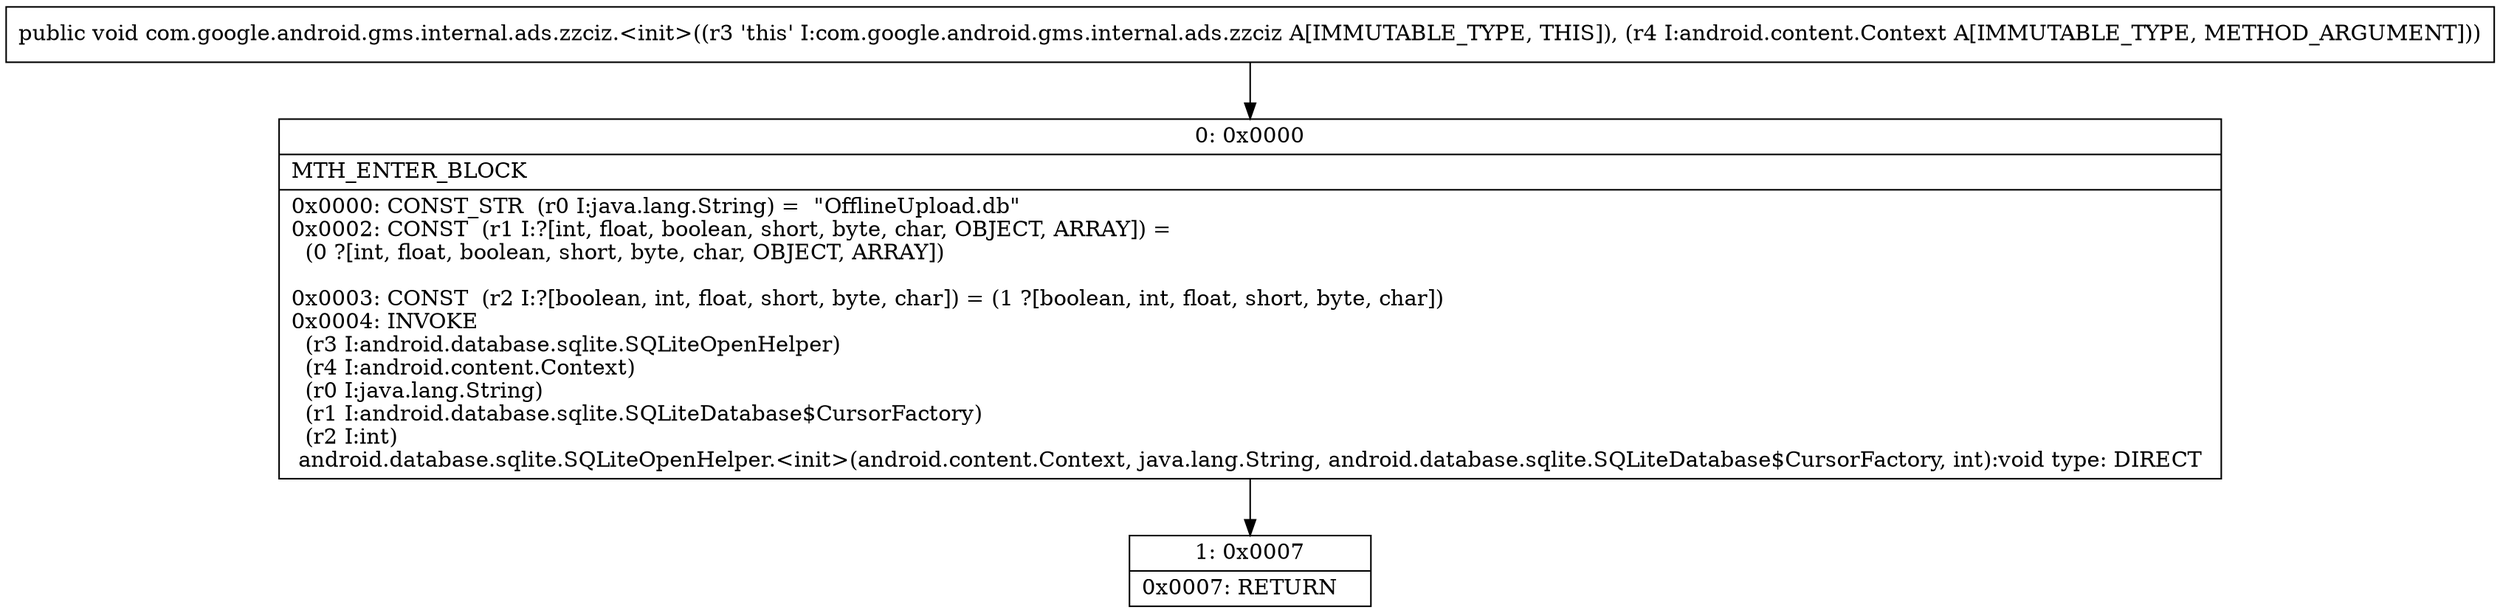 digraph "CFG forcom.google.android.gms.internal.ads.zzciz.\<init\>(Landroid\/content\/Context;)V" {
Node_0 [shape=record,label="{0\:\ 0x0000|MTH_ENTER_BLOCK\l|0x0000: CONST_STR  (r0 I:java.lang.String) =  \"OfflineUpload.db\" \l0x0002: CONST  (r1 I:?[int, float, boolean, short, byte, char, OBJECT, ARRAY]) = \l  (0 ?[int, float, boolean, short, byte, char, OBJECT, ARRAY])\l \l0x0003: CONST  (r2 I:?[boolean, int, float, short, byte, char]) = (1 ?[boolean, int, float, short, byte, char]) \l0x0004: INVOKE  \l  (r3 I:android.database.sqlite.SQLiteOpenHelper)\l  (r4 I:android.content.Context)\l  (r0 I:java.lang.String)\l  (r1 I:android.database.sqlite.SQLiteDatabase$CursorFactory)\l  (r2 I:int)\l android.database.sqlite.SQLiteOpenHelper.\<init\>(android.content.Context, java.lang.String, android.database.sqlite.SQLiteDatabase$CursorFactory, int):void type: DIRECT \l}"];
Node_1 [shape=record,label="{1\:\ 0x0007|0x0007: RETURN   \l}"];
MethodNode[shape=record,label="{public void com.google.android.gms.internal.ads.zzciz.\<init\>((r3 'this' I:com.google.android.gms.internal.ads.zzciz A[IMMUTABLE_TYPE, THIS]), (r4 I:android.content.Context A[IMMUTABLE_TYPE, METHOD_ARGUMENT])) }"];
MethodNode -> Node_0;
Node_0 -> Node_1;
}

